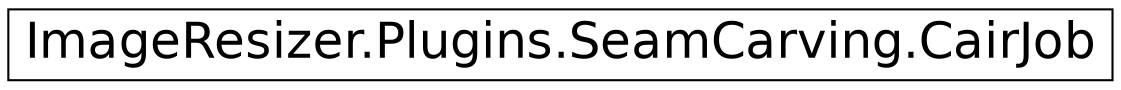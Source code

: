 digraph G
{
  edge [fontname="Helvetica",fontsize="24",labelfontname="Helvetica",labelfontsize="24"];
  node [fontname="Helvetica",fontsize="24",shape=record];
  rankdir="LR";
  Node1 [label="ImageResizer.Plugins.SeamCarving.CairJob",height=0.2,width=0.4,color="black", fillcolor="white", style="filled",URL="$class_image_resizer_1_1_plugins_1_1_seam_carving_1_1_cair_job.html"];
}
